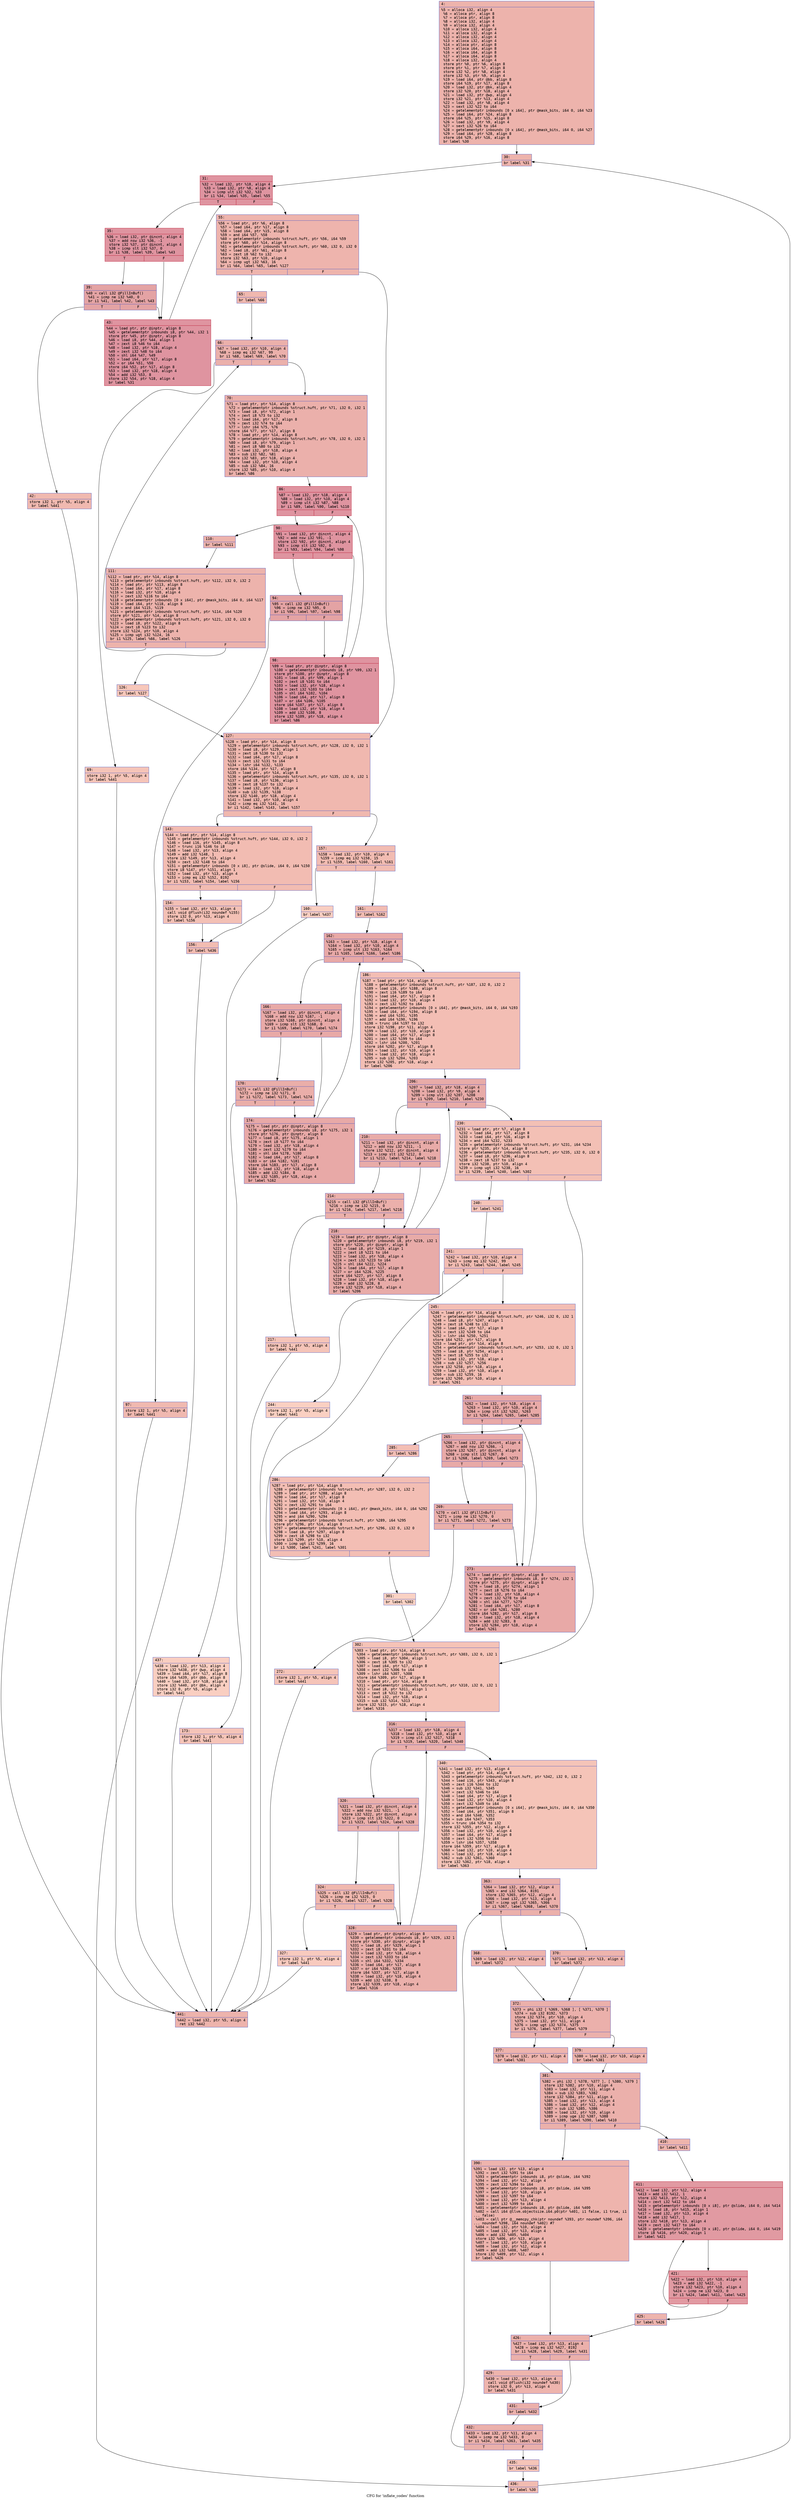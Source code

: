 digraph "CFG for 'inflate_codes' function" {
	label="CFG for 'inflate_codes' function";

	Node0x6000031d80f0 [shape=record,color="#3d50c3ff", style=filled, fillcolor="#d6524470" fontname="Courier",label="{4:\l|  %5 = alloca i32, align 4\l  %6 = alloca ptr, align 8\l  %7 = alloca ptr, align 8\l  %8 = alloca i32, align 4\l  %9 = alloca i32, align 4\l  %10 = alloca i32, align 4\l  %11 = alloca i32, align 4\l  %12 = alloca i32, align 4\l  %13 = alloca i32, align 4\l  %14 = alloca ptr, align 8\l  %15 = alloca i64, align 8\l  %16 = alloca i64, align 8\l  %17 = alloca i64, align 8\l  %18 = alloca i32, align 4\l  store ptr %0, ptr %6, align 8\l  store ptr %1, ptr %7, align 8\l  store i32 %2, ptr %8, align 4\l  store i32 %3, ptr %9, align 4\l  %19 = load i64, ptr @bb, align 8\l  store i64 %19, ptr %17, align 8\l  %20 = load i32, ptr @bk, align 4\l  store i32 %20, ptr %18, align 4\l  %21 = load i32, ptr @wp, align 4\l  store i32 %21, ptr %13, align 4\l  %22 = load i32, ptr %8, align 4\l  %23 = sext i32 %22 to i64\l  %24 = getelementptr inbounds [0 x i64], ptr @mask_bits, i64 0, i64 %23\l  %25 = load i64, ptr %24, align 8\l  store i64 %25, ptr %15, align 8\l  %26 = load i32, ptr %9, align 4\l  %27 = sext i32 %26 to i64\l  %28 = getelementptr inbounds [0 x i64], ptr @mask_bits, i64 0, i64 %27\l  %29 = load i64, ptr %28, align 8\l  store i64 %29, ptr %16, align 8\l  br label %30\l}"];
	Node0x6000031d80f0 -> Node0x6000031d8190[tooltip="4 -> 30\nProbability 100.00%" ];
	Node0x6000031d8190 [shape=record,color="#3d50c3ff", style=filled, fillcolor="#d6524470" fontname="Courier",label="{30:\l|  br label %31\l}"];
	Node0x6000031d8190 -> Node0x6000031d81e0[tooltip="30 -> 31\nProbability 100.00%" ];
	Node0x6000031d81e0 [shape=record,color="#b70d28ff", style=filled, fillcolor="#b70d2870" fontname="Courier",label="{31:\l|  %32 = load i32, ptr %18, align 4\l  %33 = load i32, ptr %8, align 4\l  %34 = icmp ult i32 %32, %33\l  br i1 %34, label %35, label %55\l|{<s0>T|<s1>F}}"];
	Node0x6000031d81e0:s0 -> Node0x6000031d8230[tooltip="31 -> 35\nProbability 96.88%" ];
	Node0x6000031d81e0:s1 -> Node0x6000031d8370[tooltip="31 -> 55\nProbability 3.12%" ];
	Node0x6000031d8230 [shape=record,color="#b70d28ff", style=filled, fillcolor="#b70d2870" fontname="Courier",label="{35:\l|  %36 = load i32, ptr @incnt, align 4\l  %37 = add nsw i32 %36, -1\l  store i32 %37, ptr @incnt, align 4\l  %38 = icmp slt i32 %37, 0\l  br i1 %38, label %39, label %43\l|{<s0>T|<s1>F}}"];
	Node0x6000031d8230:s0 -> Node0x6000031d8280[tooltip="35 -> 39\nProbability 37.50%" ];
	Node0x6000031d8230:s1 -> Node0x6000031d8320[tooltip="35 -> 43\nProbability 62.50%" ];
	Node0x6000031d8280 [shape=record,color="#3d50c3ff", style=filled, fillcolor="#c32e3170" fontname="Courier",label="{39:\l|  %40 = call i32 @FillInBuf()\l  %41 = icmp ne i32 %40, 0\l  br i1 %41, label %42, label %43\l|{<s0>T|<s1>F}}"];
	Node0x6000031d8280:s0 -> Node0x6000031d82d0[tooltip="39 -> 42\nProbability 3.12%" ];
	Node0x6000031d8280:s1 -> Node0x6000031d8320[tooltip="39 -> 43\nProbability 96.88%" ];
	Node0x6000031d82d0 [shape=record,color="#3d50c3ff", style=filled, fillcolor="#de614d70" fontname="Courier",label="{42:\l|  store i32 1, ptr %5, align 4\l  br label %441\l}"];
	Node0x6000031d82d0 -> Node0x6000031d9950[tooltip="42 -> 441\nProbability 100.00%" ];
	Node0x6000031d8320 [shape=record,color="#b70d28ff", style=filled, fillcolor="#b70d2870" fontname="Courier",label="{43:\l|  %44 = load ptr, ptr @inptr, align 8\l  %45 = getelementptr inbounds i8, ptr %44, i32 1\l  store ptr %45, ptr @inptr, align 8\l  %46 = load i8, ptr %44, align 1\l  %47 = zext i8 %46 to i64\l  %48 = load i32, ptr %18, align 4\l  %49 = zext i32 %48 to i64\l  %50 = shl i64 %47, %49\l  %51 = load i64, ptr %17, align 8\l  %52 = or i64 %51, %50\l  store i64 %52, ptr %17, align 8\l  %53 = load i32, ptr %18, align 4\l  %54 = add i32 %53, 8\l  store i32 %54, ptr %18, align 4\l  br label %31\l}"];
	Node0x6000031d8320 -> Node0x6000031d81e0[tooltip="43 -> 31\nProbability 100.00%" ];
	Node0x6000031d8370 [shape=record,color="#3d50c3ff", style=filled, fillcolor="#d8564670" fontname="Courier",label="{55:\l|  %56 = load ptr, ptr %6, align 8\l  %57 = load i64, ptr %17, align 8\l  %58 = load i64, ptr %15, align 8\l  %59 = and i64 %57, %58\l  %60 = getelementptr inbounds %struct.huft, ptr %56, i64 %59\l  store ptr %60, ptr %14, align 8\l  %61 = getelementptr inbounds %struct.huft, ptr %60, i32 0, i32 0\l  %62 = load i8, ptr %61, align 8\l  %63 = zext i8 %62 to i32\l  store i32 %63, ptr %10, align 4\l  %64 = icmp ugt i32 %63, 16\l  br i1 %64, label %65, label %127\l|{<s0>T|<s1>F}}"];
	Node0x6000031d8370:s0 -> Node0x6000031d83c0[tooltip="55 -> 65\nProbability 50.00%" ];
	Node0x6000031d8370:s1 -> Node0x6000031d8780[tooltip="55 -> 127\nProbability 50.00%" ];
	Node0x6000031d83c0 [shape=record,color="#3d50c3ff", style=filled, fillcolor="#dc5d4a70" fontname="Courier",label="{65:\l|  br label %66\l}"];
	Node0x6000031d83c0 -> Node0x6000031d8410[tooltip="65 -> 66\nProbability 100.00%" ];
	Node0x6000031d8410 [shape=record,color="#3d50c3ff", style=filled, fillcolor="#d24b4070" fontname="Courier",label="{66:\l|  %67 = load i32, ptr %10, align 4\l  %68 = icmp eq i32 %67, 99\l  br i1 %68, label %69, label %70\l|{<s0>T|<s1>F}}"];
	Node0x6000031d8410:s0 -> Node0x6000031d8460[tooltip="66 -> 69\nProbability 3.12%" ];
	Node0x6000031d8410:s1 -> Node0x6000031d84b0[tooltip="66 -> 70\nProbability 96.88%" ];
	Node0x6000031d8460 [shape=record,color="#3d50c3ff", style=filled, fillcolor="#e97a5f70" fontname="Courier",label="{69:\l|  store i32 1, ptr %5, align 4\l  br label %441\l}"];
	Node0x6000031d8460 -> Node0x6000031d9950[tooltip="69 -> 441\nProbability 100.00%" ];
	Node0x6000031d84b0 [shape=record,color="#3d50c3ff", style=filled, fillcolor="#d24b4070" fontname="Courier",label="{70:\l|  %71 = load ptr, ptr %14, align 8\l  %72 = getelementptr inbounds %struct.huft, ptr %71, i32 0, i32 1\l  %73 = load i8, ptr %72, align 1\l  %74 = zext i8 %73 to i32\l  %75 = load i64, ptr %17, align 8\l  %76 = zext i32 %74 to i64\l  %77 = lshr i64 %75, %76\l  store i64 %77, ptr %17, align 8\l  %78 = load ptr, ptr %14, align 8\l  %79 = getelementptr inbounds %struct.huft, ptr %78, i32 0, i32 1\l  %80 = load i8, ptr %79, align 1\l  %81 = zext i8 %80 to i32\l  %82 = load i32, ptr %18, align 4\l  %83 = sub i32 %82, %81\l  store i32 %83, ptr %18, align 4\l  %84 = load i32, ptr %10, align 4\l  %85 = sub i32 %84, 16\l  store i32 %85, ptr %10, align 4\l  br label %86\l}"];
	Node0x6000031d84b0 -> Node0x6000031d8500[tooltip="70 -> 86\nProbability 100.00%" ];
	Node0x6000031d8500 [shape=record,color="#b70d28ff", style=filled, fillcolor="#b70d2870" fontname="Courier",label="{86:\l|  %87 = load i32, ptr %18, align 4\l  %88 = load i32, ptr %10, align 4\l  %89 = icmp ult i32 %87, %88\l  br i1 %89, label %90, label %110\l|{<s0>T|<s1>F}}"];
	Node0x6000031d8500:s0 -> Node0x6000031d8550[tooltip="86 -> 90\nProbability 96.88%" ];
	Node0x6000031d8500:s1 -> Node0x6000031d8690[tooltip="86 -> 110\nProbability 3.12%" ];
	Node0x6000031d8550 [shape=record,color="#b70d28ff", style=filled, fillcolor="#b70d2870" fontname="Courier",label="{90:\l|  %91 = load i32, ptr @incnt, align 4\l  %92 = add nsw i32 %91, -1\l  store i32 %92, ptr @incnt, align 4\l  %93 = icmp slt i32 %92, 0\l  br i1 %93, label %94, label %98\l|{<s0>T|<s1>F}}"];
	Node0x6000031d8550:s0 -> Node0x6000031d85a0[tooltip="90 -> 94\nProbability 37.50%" ];
	Node0x6000031d8550:s1 -> Node0x6000031d8640[tooltip="90 -> 98\nProbability 62.50%" ];
	Node0x6000031d85a0 [shape=record,color="#3d50c3ff", style=filled, fillcolor="#c32e3170" fontname="Courier",label="{94:\l|  %95 = call i32 @FillInBuf()\l  %96 = icmp ne i32 %95, 0\l  br i1 %96, label %97, label %98\l|{<s0>T|<s1>F}}"];
	Node0x6000031d85a0:s0 -> Node0x6000031d85f0[tooltip="94 -> 97\nProbability 3.12%" ];
	Node0x6000031d85a0:s1 -> Node0x6000031d8640[tooltip="94 -> 98\nProbability 96.88%" ];
	Node0x6000031d85f0 [shape=record,color="#3d50c3ff", style=filled, fillcolor="#de614d70" fontname="Courier",label="{97:\l|  store i32 1, ptr %5, align 4\l  br label %441\l}"];
	Node0x6000031d85f0 -> Node0x6000031d9950[tooltip="97 -> 441\nProbability 100.00%" ];
	Node0x6000031d8640 [shape=record,color="#b70d28ff", style=filled, fillcolor="#b70d2870" fontname="Courier",label="{98:\l|  %99 = load ptr, ptr @inptr, align 8\l  %100 = getelementptr inbounds i8, ptr %99, i32 1\l  store ptr %100, ptr @inptr, align 8\l  %101 = load i8, ptr %99, align 1\l  %102 = zext i8 %101 to i64\l  %103 = load i32, ptr %18, align 4\l  %104 = zext i32 %103 to i64\l  %105 = shl i64 %102, %104\l  %106 = load i64, ptr %17, align 8\l  %107 = or i64 %106, %105\l  store i64 %107, ptr %17, align 8\l  %108 = load i32, ptr %18, align 4\l  %109 = add i32 %108, 8\l  store i32 %109, ptr %18, align 4\l  br label %86\l}"];
	Node0x6000031d8640 -> Node0x6000031d8500[tooltip="98 -> 86\nProbability 100.00%" ];
	Node0x6000031d8690 [shape=record,color="#3d50c3ff", style=filled, fillcolor="#d6524470" fontname="Courier",label="{110:\l|  br label %111\l}"];
	Node0x6000031d8690 -> Node0x6000031d86e0[tooltip="110 -> 111\nProbability 100.00%" ];
	Node0x6000031d86e0 [shape=record,color="#3d50c3ff", style=filled, fillcolor="#d6524470" fontname="Courier",label="{111:\l|  %112 = load ptr, ptr %14, align 8\l  %113 = getelementptr inbounds %struct.huft, ptr %112, i32 0, i32 2\l  %114 = load ptr, ptr %113, align 8\l  %115 = load i64, ptr %17, align 8\l  %116 = load i32, ptr %10, align 4\l  %117 = zext i32 %116 to i64\l  %118 = getelementptr inbounds [0 x i64], ptr @mask_bits, i64 0, i64 %117\l  %119 = load i64, ptr %118, align 8\l  %120 = and i64 %115, %119\l  %121 = getelementptr inbounds %struct.huft, ptr %114, i64 %120\l  store ptr %121, ptr %14, align 8\l  %122 = getelementptr inbounds %struct.huft, ptr %121, i32 0, i32 0\l  %123 = load i8, ptr %122, align 8\l  %124 = zext i8 %123 to i32\l  store i32 %124, ptr %10, align 4\l  %125 = icmp ugt i32 %124, 16\l  br i1 %125, label %66, label %126\l|{<s0>T|<s1>F}}"];
	Node0x6000031d86e0:s0 -> Node0x6000031d8410[tooltip="111 -> 66\nProbability 96.88%" ];
	Node0x6000031d86e0:s1 -> Node0x6000031d8730[tooltip="111 -> 126\nProbability 3.12%" ];
	Node0x6000031d8730 [shape=record,color="#3d50c3ff", style=filled, fillcolor="#ec7f6370" fontname="Courier",label="{126:\l|  br label %127\l}"];
	Node0x6000031d8730 -> Node0x6000031d8780[tooltip="126 -> 127\nProbability 100.00%" ];
	Node0x6000031d8780 [shape=record,color="#3d50c3ff", style=filled, fillcolor="#dc5d4a70" fontname="Courier",label="{127:\l|  %128 = load ptr, ptr %14, align 8\l  %129 = getelementptr inbounds %struct.huft, ptr %128, i32 0, i32 1\l  %130 = load i8, ptr %129, align 1\l  %131 = zext i8 %130 to i32\l  %132 = load i64, ptr %17, align 8\l  %133 = zext i32 %131 to i64\l  %134 = lshr i64 %132, %133\l  store i64 %134, ptr %17, align 8\l  %135 = load ptr, ptr %14, align 8\l  %136 = getelementptr inbounds %struct.huft, ptr %135, i32 0, i32 1\l  %137 = load i8, ptr %136, align 1\l  %138 = zext i8 %137 to i32\l  %139 = load i32, ptr %18, align 4\l  %140 = sub i32 %139, %138\l  store i32 %140, ptr %18, align 4\l  %141 = load i32, ptr %10, align 4\l  %142 = icmp eq i32 %141, 16\l  br i1 %142, label %143, label %157\l|{<s0>T|<s1>F}}"];
	Node0x6000031d8780:s0 -> Node0x6000031d87d0[tooltip="127 -> 143\nProbability 50.00%" ];
	Node0x6000031d8780:s1 -> Node0x6000031d88c0[tooltip="127 -> 157\nProbability 50.00%" ];
	Node0x6000031d87d0 [shape=record,color="#3d50c3ff", style=filled, fillcolor="#e1675170" fontname="Courier",label="{143:\l|  %144 = load ptr, ptr %14, align 8\l  %145 = getelementptr inbounds %struct.huft, ptr %144, i32 0, i32 2\l  %146 = load i16, ptr %145, align 8\l  %147 = trunc i16 %146 to i8\l  %148 = load i32, ptr %13, align 4\l  %149 = add i32 %148, 1\l  store i32 %149, ptr %13, align 4\l  %150 = zext i32 %148 to i64\l  %151 = getelementptr inbounds [0 x i8], ptr @slide, i64 0, i64 %150\l  store i8 %147, ptr %151, align 1\l  %152 = load i32, ptr %13, align 4\l  %153 = icmp eq i32 %152, 8192\l  br i1 %153, label %154, label %156\l|{<s0>T|<s1>F}}"];
	Node0x6000031d87d0:s0 -> Node0x6000031d8820[tooltip="143 -> 154\nProbability 50.00%" ];
	Node0x6000031d87d0:s1 -> Node0x6000031d8870[tooltip="143 -> 156\nProbability 50.00%" ];
	Node0x6000031d8820 [shape=record,color="#3d50c3ff", style=filled, fillcolor="#e5705870" fontname="Courier",label="{154:\l|  %155 = load i32, ptr %13, align 4\l  call void @flush(i32 noundef %155)\l  store i32 0, ptr %13, align 4\l  br label %156\l}"];
	Node0x6000031d8820 -> Node0x6000031d8870[tooltip="154 -> 156\nProbability 100.00%" ];
	Node0x6000031d8870 [shape=record,color="#3d50c3ff", style=filled, fillcolor="#e1675170" fontname="Courier",label="{156:\l|  br label %436\l}"];
	Node0x6000031d8870 -> Node0x6000031d98b0[tooltip="156 -> 436\nProbability 100.00%" ];
	Node0x6000031d88c0 [shape=record,color="#3d50c3ff", style=filled, fillcolor="#e1675170" fontname="Courier",label="{157:\l|  %158 = load i32, ptr %10, align 4\l  %159 = icmp eq i32 %158, 15\l  br i1 %159, label %160, label %161\l|{<s0>T|<s1>F}}"];
	Node0x6000031d88c0:s0 -> Node0x6000031d8910[tooltip="157 -> 160\nProbability 3.12%" ];
	Node0x6000031d88c0:s1 -> Node0x6000031d8960[tooltip="157 -> 161\nProbability 96.88%" ];
	Node0x6000031d8910 [shape=record,color="#3d50c3ff", style=filled, fillcolor="#f2907270" fontname="Courier",label="{160:\l|  br label %437\l}"];
	Node0x6000031d8910 -> Node0x6000031d9900[tooltip="160 -> 437\nProbability 100.00%" ];
	Node0x6000031d8960 [shape=record,color="#3d50c3ff", style=filled, fillcolor="#e1675170" fontname="Courier",label="{161:\l|  br label %162\l}"];
	Node0x6000031d8960 -> Node0x6000031d89b0[tooltip="161 -> 162\nProbability 100.00%" ];
	Node0x6000031d89b0 [shape=record,color="#3d50c3ff", style=filled, fillcolor="#ca3b3770" fontname="Courier",label="{162:\l|  %163 = load i32, ptr %18, align 4\l  %164 = load i32, ptr %10, align 4\l  %165 = icmp ult i32 %163, %164\l  br i1 %165, label %166, label %186\l|{<s0>T|<s1>F}}"];
	Node0x6000031d89b0:s0 -> Node0x6000031d8a00[tooltip="162 -> 166\nProbability 96.88%" ];
	Node0x6000031d89b0:s1 -> Node0x6000031d8b40[tooltip="162 -> 186\nProbability 3.12%" ];
	Node0x6000031d8a00 [shape=record,color="#3d50c3ff", style=filled, fillcolor="#ca3b3770" fontname="Courier",label="{166:\l|  %167 = load i32, ptr @incnt, align 4\l  %168 = add nsw i32 %167, -1\l  store i32 %168, ptr @incnt, align 4\l  %169 = icmp slt i32 %168, 0\l  br i1 %169, label %170, label %174\l|{<s0>T|<s1>F}}"];
	Node0x6000031d8a00:s0 -> Node0x6000031d8a50[tooltip="166 -> 170\nProbability 37.50%" ];
	Node0x6000031d8a00:s1 -> Node0x6000031d8af0[tooltip="166 -> 174\nProbability 62.50%" ];
	Node0x6000031d8a50 [shape=record,color="#3d50c3ff", style=filled, fillcolor="#d0473d70" fontname="Courier",label="{170:\l|  %171 = call i32 @FillInBuf()\l  %172 = icmp ne i32 %171, 0\l  br i1 %172, label %173, label %174\l|{<s0>T|<s1>F}}"];
	Node0x6000031d8a50:s0 -> Node0x6000031d8aa0[tooltip="170 -> 173\nProbability 3.12%" ];
	Node0x6000031d8a50:s1 -> Node0x6000031d8af0[tooltip="170 -> 174\nProbability 96.88%" ];
	Node0x6000031d8aa0 [shape=record,color="#3d50c3ff", style=filled, fillcolor="#e97a5f70" fontname="Courier",label="{173:\l|  store i32 1, ptr %5, align 4\l  br label %441\l}"];
	Node0x6000031d8aa0 -> Node0x6000031d9950[tooltip="173 -> 441\nProbability 100.00%" ];
	Node0x6000031d8af0 [shape=record,color="#3d50c3ff", style=filled, fillcolor="#ca3b3770" fontname="Courier",label="{174:\l|  %175 = load ptr, ptr @inptr, align 8\l  %176 = getelementptr inbounds i8, ptr %175, i32 1\l  store ptr %176, ptr @inptr, align 8\l  %177 = load i8, ptr %175, align 1\l  %178 = zext i8 %177 to i64\l  %179 = load i32, ptr %18, align 4\l  %180 = zext i32 %179 to i64\l  %181 = shl i64 %178, %180\l  %182 = load i64, ptr %17, align 8\l  %183 = or i64 %182, %181\l  store i64 %183, ptr %17, align 8\l  %184 = load i32, ptr %18, align 4\l  %185 = add i32 %184, 8\l  store i32 %185, ptr %18, align 4\l  br label %162\l}"];
	Node0x6000031d8af0 -> Node0x6000031d89b0[tooltip="174 -> 162\nProbability 100.00%" ];
	Node0x6000031d8b40 [shape=record,color="#3d50c3ff", style=filled, fillcolor="#e36c5570" fontname="Courier",label="{186:\l|  %187 = load ptr, ptr %14, align 8\l  %188 = getelementptr inbounds %struct.huft, ptr %187, i32 0, i32 2\l  %189 = load i16, ptr %188, align 8\l  %190 = zext i16 %189 to i64\l  %191 = load i64, ptr %17, align 8\l  %192 = load i32, ptr %10, align 4\l  %193 = zext i32 %192 to i64\l  %194 = getelementptr inbounds [0 x i64], ptr @mask_bits, i64 0, i64 %193\l  %195 = load i64, ptr %194, align 8\l  %196 = and i64 %191, %195\l  %197 = add i64 %190, %196\l  %198 = trunc i64 %197 to i32\l  store i32 %198, ptr %11, align 4\l  %199 = load i32, ptr %10, align 4\l  %200 = load i64, ptr %17, align 8\l  %201 = zext i32 %199 to i64\l  %202 = lshr i64 %200, %201\l  store i64 %202, ptr %17, align 8\l  %203 = load i32, ptr %10, align 4\l  %204 = load i32, ptr %18, align 4\l  %205 = sub i32 %204, %203\l  store i32 %205, ptr %18, align 4\l  br label %206\l}"];
	Node0x6000031d8b40 -> Node0x6000031d8b90[tooltip="186 -> 206\nProbability 100.00%" ];
	Node0x6000031d8b90 [shape=record,color="#3d50c3ff", style=filled, fillcolor="#cc403a70" fontname="Courier",label="{206:\l|  %207 = load i32, ptr %18, align 4\l  %208 = load i32, ptr %9, align 4\l  %209 = icmp ult i32 %207, %208\l  br i1 %209, label %210, label %230\l|{<s0>T|<s1>F}}"];
	Node0x6000031d8b90:s0 -> Node0x6000031d8be0[tooltip="206 -> 210\nProbability 96.88%" ];
	Node0x6000031d8b90:s1 -> Node0x6000031d8d20[tooltip="206 -> 230\nProbability 3.12%" ];
	Node0x6000031d8be0 [shape=record,color="#3d50c3ff", style=filled, fillcolor="#cc403a70" fontname="Courier",label="{210:\l|  %211 = load i32, ptr @incnt, align 4\l  %212 = add nsw i32 %211, -1\l  store i32 %212, ptr @incnt, align 4\l  %213 = icmp slt i32 %212, 0\l  br i1 %213, label %214, label %218\l|{<s0>T|<s1>F}}"];
	Node0x6000031d8be0:s0 -> Node0x6000031d8c30[tooltip="210 -> 214\nProbability 37.50%" ];
	Node0x6000031d8be0:s1 -> Node0x6000031d8cd0[tooltip="210 -> 218\nProbability 62.50%" ];
	Node0x6000031d8c30 [shape=record,color="#3d50c3ff", style=filled, fillcolor="#d24b4070" fontname="Courier",label="{214:\l|  %215 = call i32 @FillInBuf()\l  %216 = icmp ne i32 %215, 0\l  br i1 %216, label %217, label %218\l|{<s0>T|<s1>F}}"];
	Node0x6000031d8c30:s0 -> Node0x6000031d8c80[tooltip="214 -> 217\nProbability 3.12%" ];
	Node0x6000031d8c30:s1 -> Node0x6000031d8cd0[tooltip="214 -> 218\nProbability 96.88%" ];
	Node0x6000031d8c80 [shape=record,color="#3d50c3ff", style=filled, fillcolor="#e97a5f70" fontname="Courier",label="{217:\l|  store i32 1, ptr %5, align 4\l  br label %441\l}"];
	Node0x6000031d8c80 -> Node0x6000031d9950[tooltip="217 -> 441\nProbability 100.00%" ];
	Node0x6000031d8cd0 [shape=record,color="#3d50c3ff", style=filled, fillcolor="#cc403a70" fontname="Courier",label="{218:\l|  %219 = load ptr, ptr @inptr, align 8\l  %220 = getelementptr inbounds i8, ptr %219, i32 1\l  store ptr %220, ptr @inptr, align 8\l  %221 = load i8, ptr %219, align 1\l  %222 = zext i8 %221 to i64\l  %223 = load i32, ptr %18, align 4\l  %224 = zext i32 %223 to i64\l  %225 = shl i64 %222, %224\l  %226 = load i64, ptr %17, align 8\l  %227 = or i64 %226, %225\l  store i64 %227, ptr %17, align 8\l  %228 = load i32, ptr %18, align 4\l  %229 = add i32 %228, 8\l  store i32 %229, ptr %18, align 4\l  br label %206\l}"];
	Node0x6000031d8cd0 -> Node0x6000031d8b90[tooltip="218 -> 206\nProbability 100.00%" ];
	Node0x6000031d8d20 [shape=record,color="#3d50c3ff", style=filled, fillcolor="#e5705870" fontname="Courier",label="{230:\l|  %231 = load ptr, ptr %7, align 8\l  %232 = load i64, ptr %17, align 8\l  %233 = load i64, ptr %16, align 8\l  %234 = and i64 %232, %233\l  %235 = getelementptr inbounds %struct.huft, ptr %231, i64 %234\l  store ptr %235, ptr %14, align 8\l  %236 = getelementptr inbounds %struct.huft, ptr %235, i32 0, i32 0\l  %237 = load i8, ptr %236, align 8\l  %238 = zext i8 %237 to i32\l  store i32 %238, ptr %10, align 4\l  %239 = icmp ugt i32 %238, 16\l  br i1 %239, label %240, label %302\l|{<s0>T|<s1>F}}"];
	Node0x6000031d8d20:s0 -> Node0x6000031d8d70[tooltip="230 -> 240\nProbability 50.00%" ];
	Node0x6000031d8d20:s1 -> Node0x6000031d9130[tooltip="230 -> 302\nProbability 50.00%" ];
	Node0x6000031d8d70 [shape=record,color="#3d50c3ff", style=filled, fillcolor="#e97a5f70" fontname="Courier",label="{240:\l|  br label %241\l}"];
	Node0x6000031d8d70 -> Node0x6000031d8dc0[tooltip="240 -> 241\nProbability 100.00%" ];
	Node0x6000031d8dc0 [shape=record,color="#3d50c3ff", style=filled, fillcolor="#e1675170" fontname="Courier",label="{241:\l|  %242 = load i32, ptr %10, align 4\l  %243 = icmp eq i32 %242, 99\l  br i1 %243, label %244, label %245\l|{<s0>T|<s1>F}}"];
	Node0x6000031d8dc0:s0 -> Node0x6000031d8e10[tooltip="241 -> 244\nProbability 3.12%" ];
	Node0x6000031d8dc0:s1 -> Node0x6000031d8e60[tooltip="241 -> 245\nProbability 96.88%" ];
	Node0x6000031d8e10 [shape=record,color="#3d50c3ff", style=filled, fillcolor="#f3947570" fontname="Courier",label="{244:\l|  store i32 1, ptr %5, align 4\l  br label %441\l}"];
	Node0x6000031d8e10 -> Node0x6000031d9950[tooltip="244 -> 441\nProbability 100.00%" ];
	Node0x6000031d8e60 [shape=record,color="#3d50c3ff", style=filled, fillcolor="#e36c5570" fontname="Courier",label="{245:\l|  %246 = load ptr, ptr %14, align 8\l  %247 = getelementptr inbounds %struct.huft, ptr %246, i32 0, i32 1\l  %248 = load i8, ptr %247, align 1\l  %249 = zext i8 %248 to i32\l  %250 = load i64, ptr %17, align 8\l  %251 = zext i32 %249 to i64\l  %252 = lshr i64 %250, %251\l  store i64 %252, ptr %17, align 8\l  %253 = load ptr, ptr %14, align 8\l  %254 = getelementptr inbounds %struct.huft, ptr %253, i32 0, i32 1\l  %255 = load i8, ptr %254, align 1\l  %256 = zext i8 %255 to i32\l  %257 = load i32, ptr %18, align 4\l  %258 = sub i32 %257, %256\l  store i32 %258, ptr %18, align 4\l  %259 = load i32, ptr %10, align 4\l  %260 = sub i32 %259, 16\l  store i32 %260, ptr %10, align 4\l  br label %261\l}"];
	Node0x6000031d8e60 -> Node0x6000031d8eb0[tooltip="245 -> 261\nProbability 100.00%" ];
	Node0x6000031d8eb0 [shape=record,color="#3d50c3ff", style=filled, fillcolor="#ca3b3770" fontname="Courier",label="{261:\l|  %262 = load i32, ptr %18, align 4\l  %263 = load i32, ptr %10, align 4\l  %264 = icmp ult i32 %262, %263\l  br i1 %264, label %265, label %285\l|{<s0>T|<s1>F}}"];
	Node0x6000031d8eb0:s0 -> Node0x6000031d8f00[tooltip="261 -> 265\nProbability 96.88%" ];
	Node0x6000031d8eb0:s1 -> Node0x6000031d9040[tooltip="261 -> 285\nProbability 3.12%" ];
	Node0x6000031d8f00 [shape=record,color="#3d50c3ff", style=filled, fillcolor="#ca3b3770" fontname="Courier",label="{265:\l|  %266 = load i32, ptr @incnt, align 4\l  %267 = add nsw i32 %266, -1\l  store i32 %267, ptr @incnt, align 4\l  %268 = icmp slt i32 %267, 0\l  br i1 %268, label %269, label %273\l|{<s0>T|<s1>F}}"];
	Node0x6000031d8f00:s0 -> Node0x6000031d8f50[tooltip="265 -> 269\nProbability 37.50%" ];
	Node0x6000031d8f00:s1 -> Node0x6000031d8ff0[tooltip="265 -> 273\nProbability 62.50%" ];
	Node0x6000031d8f50 [shape=record,color="#3d50c3ff", style=filled, fillcolor="#d24b4070" fontname="Courier",label="{269:\l|  %270 = call i32 @FillInBuf()\l  %271 = icmp ne i32 %270, 0\l  br i1 %271, label %272, label %273\l|{<s0>T|<s1>F}}"];
	Node0x6000031d8f50:s0 -> Node0x6000031d8fa0[tooltip="269 -> 272\nProbability 3.12%" ];
	Node0x6000031d8f50:s1 -> Node0x6000031d8ff0[tooltip="269 -> 273\nProbability 96.88%" ];
	Node0x6000031d8fa0 [shape=record,color="#3d50c3ff", style=filled, fillcolor="#e97a5f70" fontname="Courier",label="{272:\l|  store i32 1, ptr %5, align 4\l  br label %441\l}"];
	Node0x6000031d8fa0 -> Node0x6000031d9950[tooltip="272 -> 441\nProbability 100.00%" ];
	Node0x6000031d8ff0 [shape=record,color="#3d50c3ff", style=filled, fillcolor="#ca3b3770" fontname="Courier",label="{273:\l|  %274 = load ptr, ptr @inptr, align 8\l  %275 = getelementptr inbounds i8, ptr %274, i32 1\l  store ptr %275, ptr @inptr, align 8\l  %276 = load i8, ptr %274, align 1\l  %277 = zext i8 %276 to i64\l  %278 = load i32, ptr %18, align 4\l  %279 = zext i32 %278 to i64\l  %280 = shl i64 %277, %279\l  %281 = load i64, ptr %17, align 8\l  %282 = or i64 %281, %280\l  store i64 %282, ptr %17, align 8\l  %283 = load i32, ptr %18, align 4\l  %284 = add i32 %283, 8\l  store i32 %284, ptr %18, align 4\l  br label %261\l}"];
	Node0x6000031d8ff0 -> Node0x6000031d8eb0[tooltip="273 -> 261\nProbability 100.00%" ];
	Node0x6000031d9040 [shape=record,color="#3d50c3ff", style=filled, fillcolor="#e36c5570" fontname="Courier",label="{285:\l|  br label %286\l}"];
	Node0x6000031d9040 -> Node0x6000031d9090[tooltip="285 -> 286\nProbability 100.00%" ];
	Node0x6000031d9090 [shape=record,color="#3d50c3ff", style=filled, fillcolor="#e36c5570" fontname="Courier",label="{286:\l|  %287 = load ptr, ptr %14, align 8\l  %288 = getelementptr inbounds %struct.huft, ptr %287, i32 0, i32 2\l  %289 = load ptr, ptr %288, align 8\l  %290 = load i64, ptr %17, align 8\l  %291 = load i32, ptr %10, align 4\l  %292 = zext i32 %291 to i64\l  %293 = getelementptr inbounds [0 x i64], ptr @mask_bits, i64 0, i64 %292\l  %294 = load i64, ptr %293, align 8\l  %295 = and i64 %290, %294\l  %296 = getelementptr inbounds %struct.huft, ptr %289, i64 %295\l  store ptr %296, ptr %14, align 8\l  %297 = getelementptr inbounds %struct.huft, ptr %296, i32 0, i32 0\l  %298 = load i8, ptr %297, align 8\l  %299 = zext i8 %298 to i32\l  store i32 %299, ptr %10, align 4\l  %300 = icmp ugt i32 %299, 16\l  br i1 %300, label %241, label %301\l|{<s0>T|<s1>F}}"];
	Node0x6000031d9090:s0 -> Node0x6000031d8dc0[tooltip="286 -> 241\nProbability 96.88%" ];
	Node0x6000031d9090:s1 -> Node0x6000031d90e0[tooltip="286 -> 301\nProbability 3.12%" ];
	Node0x6000031d90e0 [shape=record,color="#3d50c3ff", style=filled, fillcolor="#f4987a70" fontname="Courier",label="{301:\l|  br label %302\l}"];
	Node0x6000031d90e0 -> Node0x6000031d9130[tooltip="301 -> 302\nProbability 100.00%" ];
	Node0x6000031d9130 [shape=record,color="#3d50c3ff", style=filled, fillcolor="#e8765c70" fontname="Courier",label="{302:\l|  %303 = load ptr, ptr %14, align 8\l  %304 = getelementptr inbounds %struct.huft, ptr %303, i32 0, i32 1\l  %305 = load i8, ptr %304, align 1\l  %306 = zext i8 %305 to i32\l  %307 = load i64, ptr %17, align 8\l  %308 = zext i32 %306 to i64\l  %309 = lshr i64 %307, %308\l  store i64 %309, ptr %17, align 8\l  %310 = load ptr, ptr %14, align 8\l  %311 = getelementptr inbounds %struct.huft, ptr %310, i32 0, i32 1\l  %312 = load i8, ptr %311, align 1\l  %313 = zext i8 %312 to i32\l  %314 = load i32, ptr %18, align 4\l  %315 = sub i32 %314, %313\l  store i32 %315, ptr %18, align 4\l  br label %316\l}"];
	Node0x6000031d9130 -> Node0x6000031d9180[tooltip="302 -> 316\nProbability 100.00%" ];
	Node0x6000031d9180 [shape=record,color="#3d50c3ff", style=filled, fillcolor="#d24b4070" fontname="Courier",label="{316:\l|  %317 = load i32, ptr %18, align 4\l  %318 = load i32, ptr %10, align 4\l  %319 = icmp ult i32 %317, %318\l  br i1 %319, label %320, label %340\l|{<s0>T|<s1>F}}"];
	Node0x6000031d9180:s0 -> Node0x6000031d91d0[tooltip="316 -> 320\nProbability 96.88%" ];
	Node0x6000031d9180:s1 -> Node0x6000031d9310[tooltip="316 -> 340\nProbability 3.12%" ];
	Node0x6000031d91d0 [shape=record,color="#3d50c3ff", style=filled, fillcolor="#d24b4070" fontname="Courier",label="{320:\l|  %321 = load i32, ptr @incnt, align 4\l  %322 = add nsw i32 %321, -1\l  store i32 %322, ptr @incnt, align 4\l  %323 = icmp slt i32 %322, 0\l  br i1 %323, label %324, label %328\l|{<s0>T|<s1>F}}"];
	Node0x6000031d91d0:s0 -> Node0x6000031d9220[tooltip="320 -> 324\nProbability 37.50%" ];
	Node0x6000031d91d0:s1 -> Node0x6000031d92c0[tooltip="320 -> 328\nProbability 62.50%" ];
	Node0x6000031d9220 [shape=record,color="#3d50c3ff", style=filled, fillcolor="#dc5d4a70" fontname="Courier",label="{324:\l|  %325 = call i32 @FillInBuf()\l  %326 = icmp ne i32 %325, 0\l  br i1 %326, label %327, label %328\l|{<s0>T|<s1>F}}"];
	Node0x6000031d9220:s0 -> Node0x6000031d9270[tooltip="324 -> 327\nProbability 3.12%" ];
	Node0x6000031d9220:s1 -> Node0x6000031d92c0[tooltip="324 -> 328\nProbability 96.88%" ];
	Node0x6000031d9270 [shape=record,color="#3d50c3ff", style=filled, fillcolor="#ef886b70" fontname="Courier",label="{327:\l|  store i32 1, ptr %5, align 4\l  br label %441\l}"];
	Node0x6000031d9270 -> Node0x6000031d9950[tooltip="327 -> 441\nProbability 100.00%" ];
	Node0x6000031d92c0 [shape=record,color="#3d50c3ff", style=filled, fillcolor="#d24b4070" fontname="Courier",label="{328:\l|  %329 = load ptr, ptr @inptr, align 8\l  %330 = getelementptr inbounds i8, ptr %329, i32 1\l  store ptr %330, ptr @inptr, align 8\l  %331 = load i8, ptr %329, align 1\l  %332 = zext i8 %331 to i64\l  %333 = load i32, ptr %18, align 4\l  %334 = zext i32 %333 to i64\l  %335 = shl i64 %332, %334\l  %336 = load i64, ptr %17, align 8\l  %337 = or i64 %336, %335\l  store i64 %337, ptr %17, align 8\l  %338 = load i32, ptr %18, align 4\l  %339 = add i32 %338, 8\l  store i32 %339, ptr %18, align 4\l  br label %316\l}"];
	Node0x6000031d92c0 -> Node0x6000031d9180[tooltip="328 -> 316\nProbability 100.00%" ];
	Node0x6000031d9310 [shape=record,color="#3d50c3ff", style=filled, fillcolor="#e97a5f70" fontname="Courier",label="{340:\l|  %341 = load i32, ptr %13, align 4\l  %342 = load ptr, ptr %14, align 8\l  %343 = getelementptr inbounds %struct.huft, ptr %342, i32 0, i32 2\l  %344 = load i16, ptr %343, align 8\l  %345 = zext i16 %344 to i32\l  %346 = sub i32 %341, %345\l  %347 = zext i32 %346 to i64\l  %348 = load i64, ptr %17, align 8\l  %349 = load i32, ptr %10, align 4\l  %350 = zext i32 %349 to i64\l  %351 = getelementptr inbounds [0 x i64], ptr @mask_bits, i64 0, i64 %350\l  %352 = load i64, ptr %351, align 8\l  %353 = and i64 %348, %352\l  %354 = sub i64 %347, %353\l  %355 = trunc i64 %354 to i32\l  store i32 %355, ptr %12, align 4\l  %356 = load i32, ptr %10, align 4\l  %357 = load i64, ptr %17, align 8\l  %358 = zext i32 %356 to i64\l  %359 = lshr i64 %357, %358\l  store i64 %359, ptr %17, align 8\l  %360 = load i32, ptr %10, align 4\l  %361 = load i32, ptr %18, align 4\l  %362 = sub i32 %361, %360\l  store i32 %362, ptr %18, align 4\l  br label %363\l}"];
	Node0x6000031d9310 -> Node0x6000031d9360[tooltip="340 -> 363\nProbability 100.00%" ];
	Node0x6000031d9360 [shape=record,color="#3d50c3ff", style=filled, fillcolor="#d24b4070" fontname="Courier",label="{363:\l|  %364 = load i32, ptr %12, align 4\l  %365 = and i32 %364, 8191\l  store i32 %365, ptr %12, align 4\l  %366 = load i32, ptr %13, align 4\l  %367 = icmp ugt i32 %365, %366\l  br i1 %367, label %368, label %370\l|{<s0>T|<s1>F}}"];
	Node0x6000031d9360:s0 -> Node0x6000031d93b0[tooltip="363 -> 368\nProbability 50.00%" ];
	Node0x6000031d9360:s1 -> Node0x6000031d9400[tooltip="363 -> 370\nProbability 50.00%" ];
	Node0x6000031d93b0 [shape=record,color="#3d50c3ff", style=filled, fillcolor="#d8564670" fontname="Courier",label="{368:\l|  %369 = load i32, ptr %12, align 4\l  br label %372\l}"];
	Node0x6000031d93b0 -> Node0x6000031d9450[tooltip="368 -> 372\nProbability 100.00%" ];
	Node0x6000031d9400 [shape=record,color="#3d50c3ff", style=filled, fillcolor="#d8564670" fontname="Courier",label="{370:\l|  %371 = load i32, ptr %13, align 4\l  br label %372\l}"];
	Node0x6000031d9400 -> Node0x6000031d9450[tooltip="370 -> 372\nProbability 100.00%" ];
	Node0x6000031d9450 [shape=record,color="#3d50c3ff", style=filled, fillcolor="#d24b4070" fontname="Courier",label="{372:\l|  %373 = phi i32 [ %369, %368 ], [ %371, %370 ]\l  %374 = sub i32 8192, %373\l  store i32 %374, ptr %10, align 4\l  %375 = load i32, ptr %11, align 4\l  %376 = icmp ugt i32 %374, %375\l  br i1 %376, label %377, label %379\l|{<s0>T|<s1>F}}"];
	Node0x6000031d9450:s0 -> Node0x6000031d94a0[tooltip="372 -> 377\nProbability 50.00%" ];
	Node0x6000031d9450:s1 -> Node0x6000031d94f0[tooltip="372 -> 379\nProbability 50.00%" ];
	Node0x6000031d94a0 [shape=record,color="#3d50c3ff", style=filled, fillcolor="#d8564670" fontname="Courier",label="{377:\l|  %378 = load i32, ptr %11, align 4\l  br label %381\l}"];
	Node0x6000031d94a0 -> Node0x6000031d9540[tooltip="377 -> 381\nProbability 100.00%" ];
	Node0x6000031d94f0 [shape=record,color="#3d50c3ff", style=filled, fillcolor="#d8564670" fontname="Courier",label="{379:\l|  %380 = load i32, ptr %10, align 4\l  br label %381\l}"];
	Node0x6000031d94f0 -> Node0x6000031d9540[tooltip="379 -> 381\nProbability 100.00%" ];
	Node0x6000031d9540 [shape=record,color="#3d50c3ff", style=filled, fillcolor="#d24b4070" fontname="Courier",label="{381:\l|  %382 = phi i32 [ %378, %377 ], [ %380, %379 ]\l  store i32 %382, ptr %10, align 4\l  %383 = load i32, ptr %11, align 4\l  %384 = sub i32 %383, %382\l  store i32 %384, ptr %11, align 4\l  %385 = load i32, ptr %13, align 4\l  %386 = load i32, ptr %12, align 4\l  %387 = sub i32 %385, %386\l  %388 = load i32, ptr %10, align 4\l  %389 = icmp uge i32 %387, %388\l  br i1 %389, label %390, label %410\l|{<s0>T|<s1>F}}"];
	Node0x6000031d9540:s0 -> Node0x6000031d9590[tooltip="381 -> 390\nProbability 50.00%" ];
	Node0x6000031d9540:s1 -> Node0x6000031d95e0[tooltip="381 -> 410\nProbability 50.00%" ];
	Node0x6000031d9590 [shape=record,color="#3d50c3ff", style=filled, fillcolor="#d8564670" fontname="Courier",label="{390:\l|  %391 = load i32, ptr %13, align 4\l  %392 = zext i32 %391 to i64\l  %393 = getelementptr inbounds i8, ptr @slide, i64 %392\l  %394 = load i32, ptr %12, align 4\l  %395 = zext i32 %394 to i64\l  %396 = getelementptr inbounds i8, ptr @slide, i64 %395\l  %397 = load i32, ptr %10, align 4\l  %398 = zext i32 %397 to i64\l  %399 = load i32, ptr %13, align 4\l  %400 = zext i32 %399 to i64\l  %401 = getelementptr inbounds i8, ptr @slide, i64 %400\l  %402 = call i64 @llvm.objectsize.i64.p0(ptr %401, i1 false, i1 true, i1\l... false)\l  %403 = call ptr @__memcpy_chk(ptr noundef %393, ptr noundef %396, i64\l... noundef %398, i64 noundef %402) #7\l  %404 = load i32, ptr %10, align 4\l  %405 = load i32, ptr %13, align 4\l  %406 = add i32 %405, %404\l  store i32 %406, ptr %13, align 4\l  %407 = load i32, ptr %10, align 4\l  %408 = load i32, ptr %12, align 4\l  %409 = add i32 %408, %407\l  store i32 %409, ptr %12, align 4\l  br label %426\l}"];
	Node0x6000031d9590 -> Node0x6000031d9720[tooltip="390 -> 426\nProbability 100.00%" ];
	Node0x6000031d95e0 [shape=record,color="#3d50c3ff", style=filled, fillcolor="#d8564670" fontname="Courier",label="{410:\l|  br label %411\l}"];
	Node0x6000031d95e0 -> Node0x6000031d9630[tooltip="410 -> 411\nProbability 100.00%" ];
	Node0x6000031d9630 [shape=record,color="#b70d28ff", style=filled, fillcolor="#bb1b2c70" fontname="Courier",label="{411:\l|  %412 = load i32, ptr %12, align 4\l  %413 = add i32 %412, 1\l  store i32 %413, ptr %12, align 4\l  %414 = zext i32 %412 to i64\l  %415 = getelementptr inbounds [0 x i8], ptr @slide, i64 0, i64 %414\l  %416 = load i8, ptr %415, align 1\l  %417 = load i32, ptr %13, align 4\l  %418 = add i32 %417, 1\l  store i32 %418, ptr %13, align 4\l  %419 = zext i32 %417 to i64\l  %420 = getelementptr inbounds [0 x i8], ptr @slide, i64 0, i64 %419\l  store i8 %416, ptr %420, align 1\l  br label %421\l}"];
	Node0x6000031d9630 -> Node0x6000031d9680[tooltip="411 -> 421\nProbability 100.00%" ];
	Node0x6000031d9680 [shape=record,color="#b70d28ff", style=filled, fillcolor="#bb1b2c70" fontname="Courier",label="{421:\l|  %422 = load i32, ptr %10, align 4\l  %423 = add i32 %422, -1\l  store i32 %423, ptr %10, align 4\l  %424 = icmp ne i32 %423, 0\l  br i1 %424, label %411, label %425\l|{<s0>T|<s1>F}}"];
	Node0x6000031d9680:s0 -> Node0x6000031d9630[tooltip="421 -> 411\nProbability 96.88%" ];
	Node0x6000031d9680:s1 -> Node0x6000031d96d0[tooltip="421 -> 425\nProbability 3.12%" ];
	Node0x6000031d96d0 [shape=record,color="#3d50c3ff", style=filled, fillcolor="#d8564670" fontname="Courier",label="{425:\l|  br label %426\l}"];
	Node0x6000031d96d0 -> Node0x6000031d9720[tooltip="425 -> 426\nProbability 100.00%" ];
	Node0x6000031d9720 [shape=record,color="#3d50c3ff", style=filled, fillcolor="#d24b4070" fontname="Courier",label="{426:\l|  %427 = load i32, ptr %13, align 4\l  %428 = icmp eq i32 %427, 8192\l  br i1 %428, label %429, label %431\l|{<s0>T|<s1>F}}"];
	Node0x6000031d9720:s0 -> Node0x6000031d9770[tooltip="426 -> 429\nProbability 50.00%" ];
	Node0x6000031d9720:s1 -> Node0x6000031d97c0[tooltip="426 -> 431\nProbability 50.00%" ];
	Node0x6000031d9770 [shape=record,color="#3d50c3ff", style=filled, fillcolor="#d8564670" fontname="Courier",label="{429:\l|  %430 = load i32, ptr %13, align 4\l  call void @flush(i32 noundef %430)\l  store i32 0, ptr %13, align 4\l  br label %431\l}"];
	Node0x6000031d9770 -> Node0x6000031d97c0[tooltip="429 -> 431\nProbability 100.00%" ];
	Node0x6000031d97c0 [shape=record,color="#3d50c3ff", style=filled, fillcolor="#d24b4070" fontname="Courier",label="{431:\l|  br label %432\l}"];
	Node0x6000031d97c0 -> Node0x6000031d9810[tooltip="431 -> 432\nProbability 100.00%" ];
	Node0x6000031d9810 [shape=record,color="#3d50c3ff", style=filled, fillcolor="#d24b4070" fontname="Courier",label="{432:\l|  %433 = load i32, ptr %11, align 4\l  %434 = icmp ne i32 %433, 0\l  br i1 %434, label %363, label %435\l|{<s0>T|<s1>F}}"];
	Node0x6000031d9810:s0 -> Node0x6000031d9360[tooltip="432 -> 363\nProbability 96.88%" ];
	Node0x6000031d9810:s1 -> Node0x6000031d9860[tooltip="432 -> 435\nProbability 3.12%" ];
	Node0x6000031d9860 [shape=record,color="#3d50c3ff", style=filled, fillcolor="#e97a5f70" fontname="Courier",label="{435:\l|  br label %436\l}"];
	Node0x6000031d9860 -> Node0x6000031d98b0[tooltip="435 -> 436\nProbability 100.00%" ];
	Node0x6000031d98b0 [shape=record,color="#3d50c3ff", style=filled, fillcolor="#e1675170" fontname="Courier",label="{436:\l|  br label %30\l}"];
	Node0x6000031d98b0 -> Node0x6000031d8190[tooltip="436 -> 30\nProbability 100.00%" ];
	Node0x6000031d9900 [shape=record,color="#3d50c3ff", style=filled, fillcolor="#f2907270" fontname="Courier",label="{437:\l|  %438 = load i32, ptr %13, align 4\l  store i32 %438, ptr @wp, align 4\l  %439 = load i64, ptr %17, align 8\l  store i64 %439, ptr @bb, align 8\l  %440 = load i32, ptr %18, align 4\l  store i32 %440, ptr @bk, align 4\l  store i32 0, ptr %5, align 4\l  br label %441\l}"];
	Node0x6000031d9900 -> Node0x6000031d9950[tooltip="437 -> 441\nProbability 100.00%" ];
	Node0x6000031d9950 [shape=record,color="#3d50c3ff", style=filled, fillcolor="#d6524470" fontname="Courier",label="{441:\l|  %442 = load i32, ptr %5, align 4\l  ret i32 %442\l}"];
}
